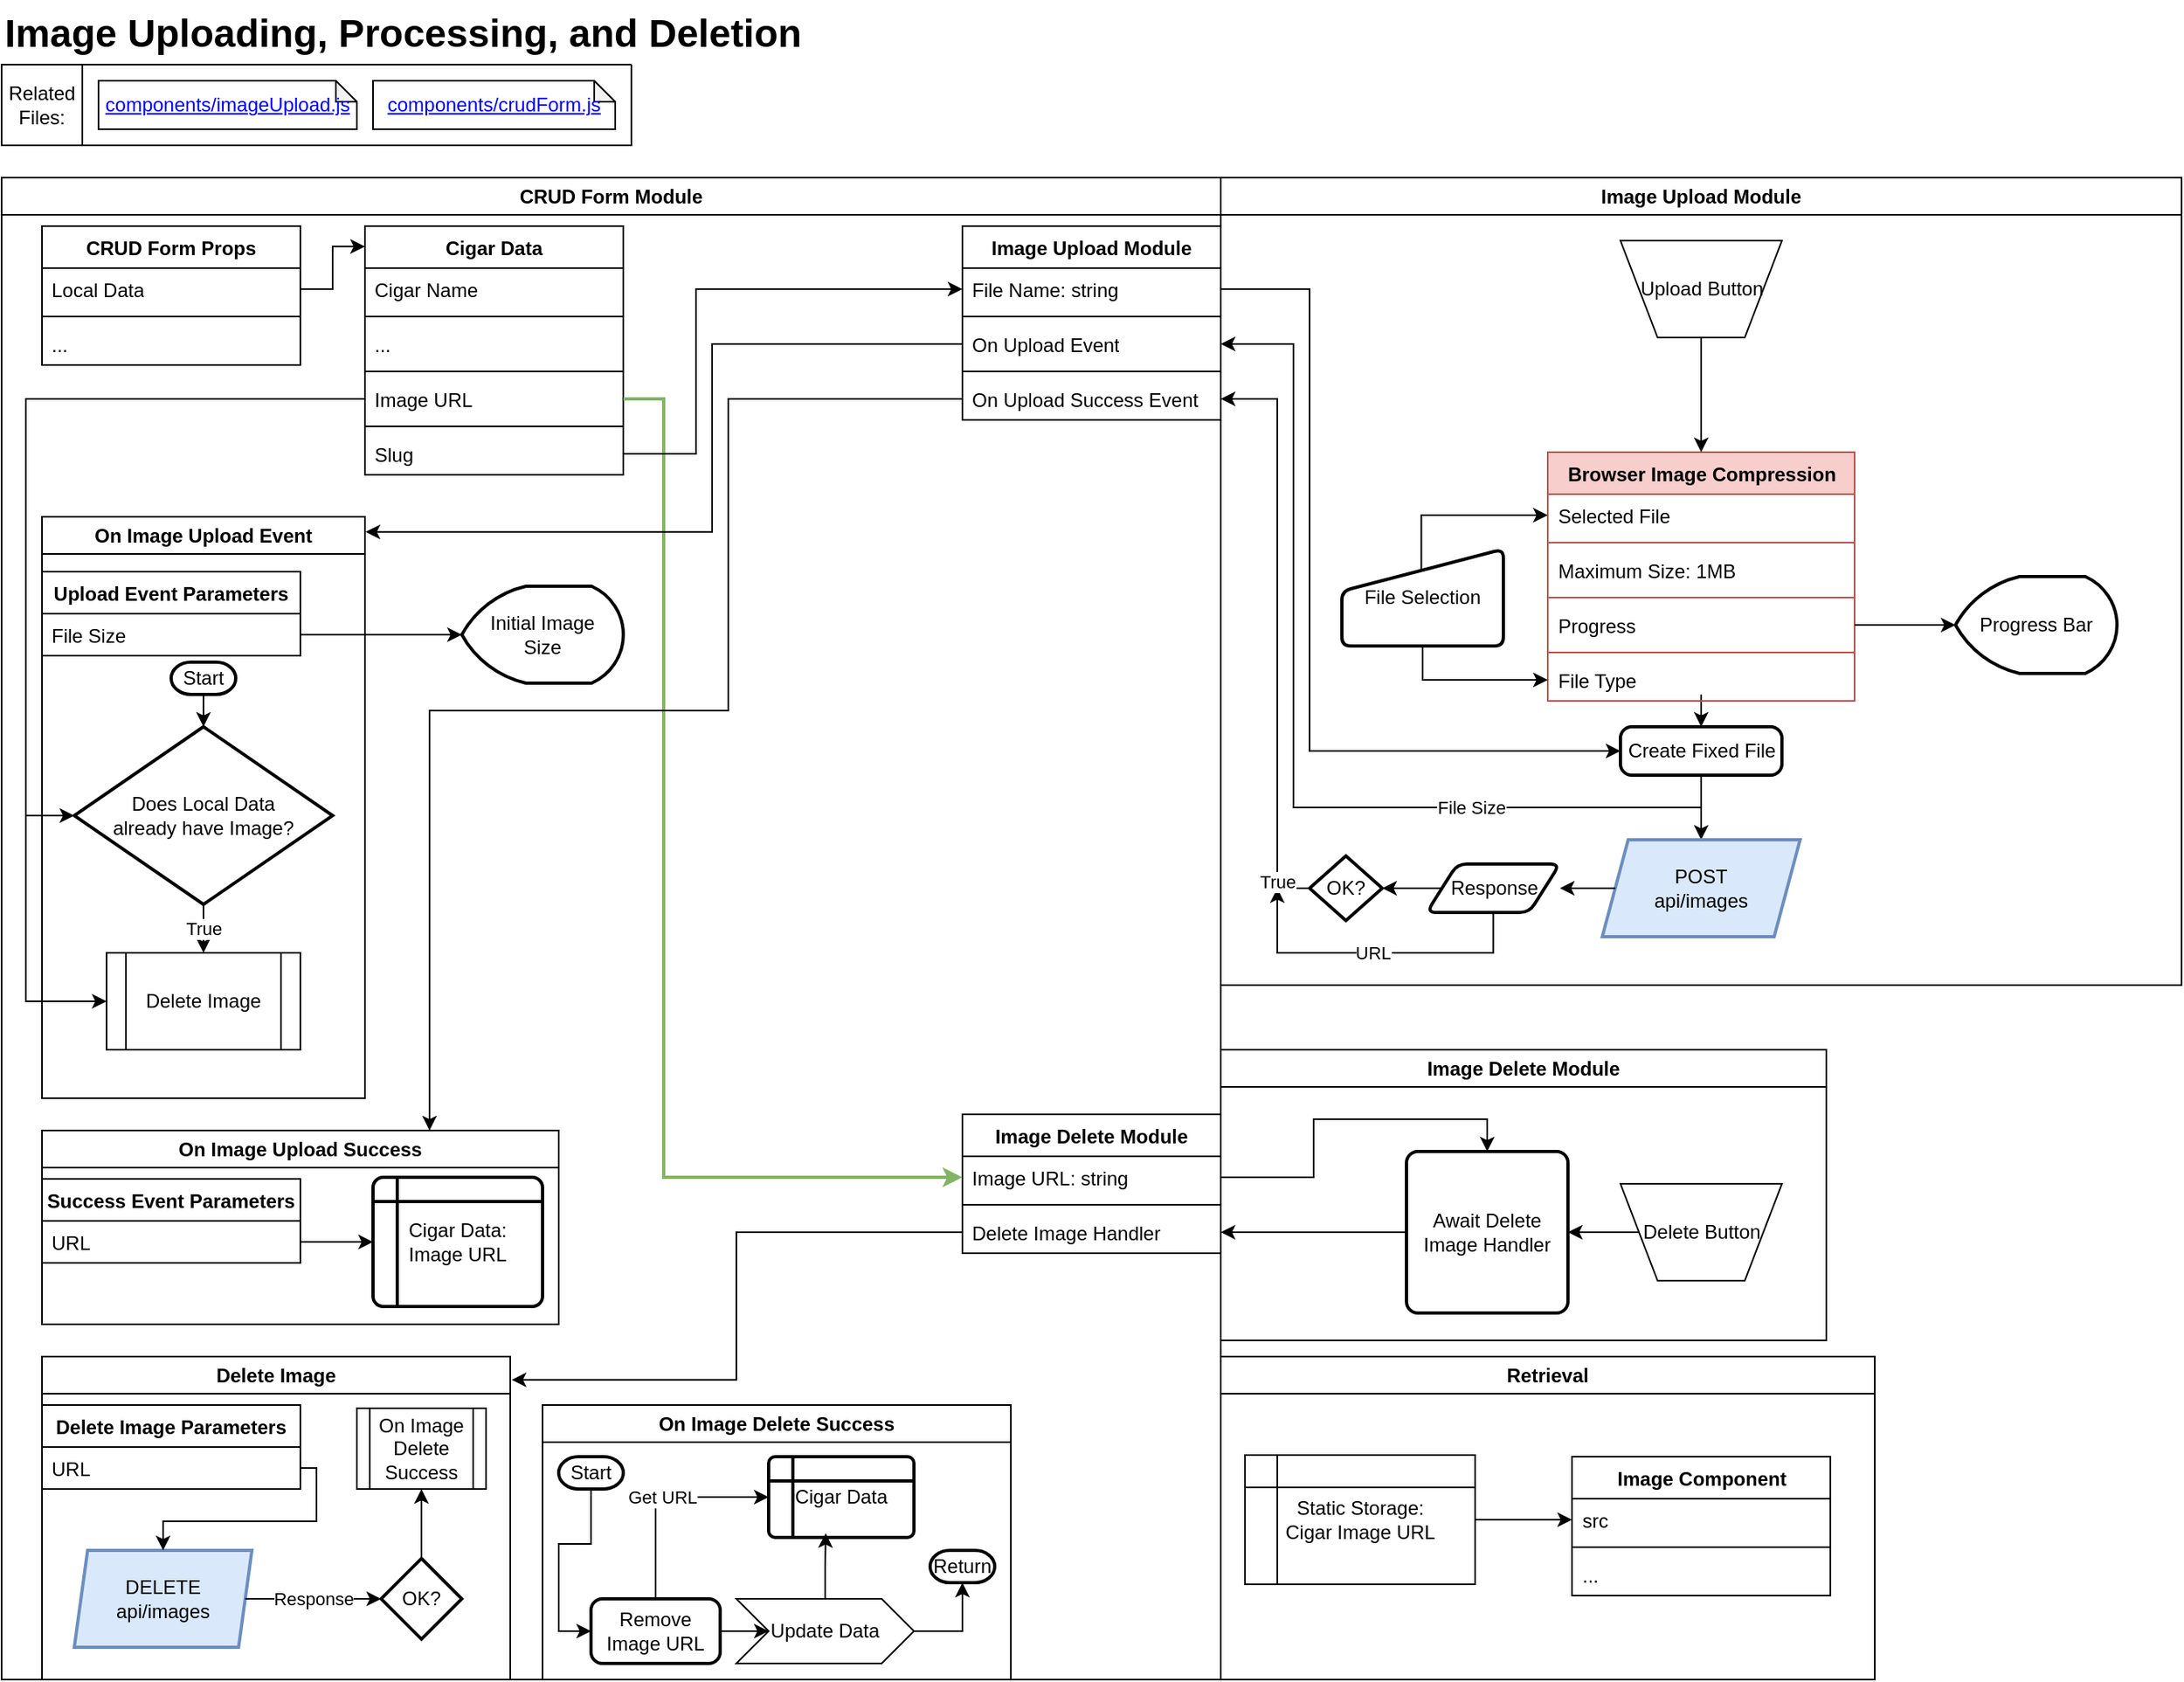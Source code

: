 <mxfile version="26.3.0">
  <diagram name="Page-1" id="mbChfrpj_03X7HOuWew1">
    <mxGraphModel dx="1084" dy="910" grid="1" gridSize="10" guides="1" tooltips="1" connect="1" arrows="1" fold="1" page="1" pageScale="1" pageWidth="850" pageHeight="1100" background="#ffffff" math="0" shadow="0">
      <root>
        <mxCell id="0" />
        <mxCell id="1" parent="0" />
        <mxCell id="zgXaqDFCprnik5w3uI3C-1" value="&lt;h1 style=&quot;margin-top: 0px;&quot;&gt;Image Uploading, Processing, and Deletion&lt;/h1&gt;" style="text;html=1;whiteSpace=wrap;overflow=hidden;rounded=0;" parent="1" vertex="1">
          <mxGeometry x="10" y="10" width="950" height="40" as="geometry" />
        </mxCell>
        <mxCell id="zgXaqDFCprnik5w3uI3C-2" value="Related Files:" style="whiteSpace=wrap;html=1;aspect=fixed;" parent="1" vertex="1">
          <mxGeometry x="10" y="50" width="50" height="50" as="geometry" />
        </mxCell>
        <mxCell id="zgXaqDFCprnik5w3uI3C-3" value="" style="swimlane;startSize=0;" parent="1" vertex="1">
          <mxGeometry x="60" y="50" width="340" height="50" as="geometry">
            <mxRectangle x="60" y="50" width="50" height="40" as="alternateBounds" />
          </mxGeometry>
        </mxCell>
        <mxCell id="zgXaqDFCprnik5w3uI3C-4" value="&lt;a href=&quot;https://github.com/macglencoe/EmporiumWebsite/blob/cms/components/imageUpload.js&quot;&gt;components/imageUpload.js&lt;/a&gt;" style="shape=note;whiteSpace=wrap;html=1;backgroundOutline=1;darkOpacity=0.05;size=13;" parent="zgXaqDFCprnik5w3uI3C-3" vertex="1">
          <mxGeometry x="10" y="10" width="160" height="30" as="geometry" />
        </mxCell>
        <mxCell id="zgXaqDFCprnik5w3uI3C-5" value="&lt;a href=&quot;https://github.com/macglencoe/EmporiumWebsite/blob/cms/components/crudForm.js&quot;&gt;components/crudForm.js&lt;/a&gt;" style="shape=note;whiteSpace=wrap;html=1;backgroundOutline=1;darkOpacity=0.05;size=13;" parent="zgXaqDFCprnik5w3uI3C-3" vertex="1">
          <mxGeometry x="180" y="10" width="150" height="30" as="geometry" />
        </mxCell>
        <mxCell id="zgXaqDFCprnik5w3uI3C-102" value="CRUD Form Module" style="swimlane;whiteSpace=wrap;html=1;" parent="1" vertex="1">
          <mxGeometry x="10" y="120" width="755" height="930" as="geometry" />
        </mxCell>
        <mxCell id="zgXaqDFCprnik5w3uI3C-7" value="CRUD Form Props" style="swimlane;fontStyle=1;align=center;verticalAlign=top;childLayout=stackLayout;horizontal=1;startSize=26;horizontalStack=0;resizeParent=1;resizeParentMax=0;resizeLast=0;collapsible=1;marginBottom=0;whiteSpace=wrap;html=1;" parent="zgXaqDFCprnik5w3uI3C-102" vertex="1">
          <mxGeometry x="25" y="30" width="160" height="86" as="geometry" />
        </mxCell>
        <mxCell id="zgXaqDFCprnik5w3uI3C-8" value="Local Data" style="text;strokeColor=none;fillColor=none;align=left;verticalAlign=top;spacingLeft=4;spacingRight=4;overflow=hidden;rotatable=0;points=[[0,0.5],[1,0.5]];portConstraint=eastwest;whiteSpace=wrap;html=1;" parent="zgXaqDFCprnik5w3uI3C-7" vertex="1">
          <mxGeometry y="26" width="160" height="26" as="geometry" />
        </mxCell>
        <mxCell id="zgXaqDFCprnik5w3uI3C-9" value="" style="line;strokeWidth=1;fillColor=none;align=left;verticalAlign=middle;spacingTop=-1;spacingLeft=3;spacingRight=3;rotatable=0;labelPosition=right;points=[];portConstraint=eastwest;strokeColor=inherit;" parent="zgXaqDFCprnik5w3uI3C-7" vertex="1">
          <mxGeometry y="52" width="160" height="8" as="geometry" />
        </mxCell>
        <mxCell id="zgXaqDFCprnik5w3uI3C-10" value="..." style="text;strokeColor=none;fillColor=none;align=left;verticalAlign=top;spacingLeft=4;spacingRight=4;overflow=hidden;rotatable=0;points=[[0,0.5],[1,0.5]];portConstraint=eastwest;whiteSpace=wrap;html=1;" parent="zgXaqDFCprnik5w3uI3C-7" vertex="1">
          <mxGeometry y="60" width="160" height="26" as="geometry" />
        </mxCell>
        <mxCell id="zgXaqDFCprnik5w3uI3C-11" value="On Image Upload Event" style="swimlane;whiteSpace=wrap;html=1;" parent="zgXaqDFCprnik5w3uI3C-102" vertex="1">
          <mxGeometry x="25" y="210" width="200" height="360" as="geometry" />
        </mxCell>
        <mxCell id="zgXaqDFCprnik5w3uI3C-33" value="Start" style="strokeWidth=2;html=1;shape=mxgraph.flowchart.terminator;whiteSpace=wrap;" parent="zgXaqDFCprnik5w3uI3C-11" vertex="1">
          <mxGeometry x="80" y="90" width="40" height="20" as="geometry" />
        </mxCell>
        <mxCell id="zgXaqDFCprnik5w3uI3C-42" value="True" style="edgeStyle=orthogonalEdgeStyle;rounded=0;orthogonalLoop=1;jettySize=auto;html=1;entryX=0.5;entryY=0;entryDx=0;entryDy=0;" parent="zgXaqDFCprnik5w3uI3C-11" source="zgXaqDFCprnik5w3uI3C-34" target="zgXaqDFCprnik5w3uI3C-40" edge="1">
          <mxGeometry relative="1" as="geometry" />
        </mxCell>
        <mxCell id="zgXaqDFCprnik5w3uI3C-34" value="Does Local Data&lt;div&gt;already have Image?&lt;/div&gt;" style="strokeWidth=2;html=1;shape=mxgraph.flowchart.decision;whiteSpace=wrap;" parent="zgXaqDFCprnik5w3uI3C-11" vertex="1">
          <mxGeometry x="20" y="130" width="160" height="110" as="geometry" />
        </mxCell>
        <mxCell id="zgXaqDFCprnik5w3uI3C-36" style="edgeStyle=orthogonalEdgeStyle;rounded=0;orthogonalLoop=1;jettySize=auto;html=1;entryX=0.5;entryY=0;entryDx=0;entryDy=0;entryPerimeter=0;" parent="zgXaqDFCprnik5w3uI3C-11" source="zgXaqDFCprnik5w3uI3C-33" target="zgXaqDFCprnik5w3uI3C-34" edge="1">
          <mxGeometry relative="1" as="geometry" />
        </mxCell>
        <mxCell id="zgXaqDFCprnik5w3uI3C-40" value="Delete Image" style="shape=process;whiteSpace=wrap;html=1;backgroundOutline=1;" parent="zgXaqDFCprnik5w3uI3C-11" vertex="1">
          <mxGeometry x="40" y="270" width="120" height="60" as="geometry" />
        </mxCell>
        <mxCell id="zgXaqDFCprnik5w3uI3C-44" value="Upload Event Parameters" style="swimlane;fontStyle=1;align=center;verticalAlign=top;childLayout=stackLayout;horizontal=1;startSize=26;horizontalStack=0;resizeParent=1;resizeParentMax=0;resizeLast=0;collapsible=1;marginBottom=0;whiteSpace=wrap;html=1;" parent="zgXaqDFCprnik5w3uI3C-11" vertex="1">
          <mxGeometry y="34" width="160" height="52" as="geometry" />
        </mxCell>
        <mxCell id="zgXaqDFCprnik5w3uI3C-45" value="File Size" style="text;strokeColor=none;fillColor=none;align=left;verticalAlign=top;spacingLeft=4;spacingRight=4;overflow=hidden;rotatable=0;points=[[0,0.5],[1,0.5]];portConstraint=eastwest;whiteSpace=wrap;html=1;" parent="zgXaqDFCprnik5w3uI3C-44" vertex="1">
          <mxGeometry y="26" width="160" height="26" as="geometry" />
        </mxCell>
        <mxCell id="zgXaqDFCprnik5w3uI3C-12" value="On Image Upload Success" style="swimlane;whiteSpace=wrap;html=1;" parent="zgXaqDFCprnik5w3uI3C-102" vertex="1">
          <mxGeometry x="25" y="590" width="320" height="120" as="geometry" />
        </mxCell>
        <mxCell id="zgXaqDFCprnik5w3uI3C-54" value="Cigar&amp;nbsp;&lt;span style=&quot;background-color: transparent; color: light-dark(rgb(0, 0, 0), rgb(255, 255, 255));&quot;&gt;Data:&lt;/span&gt;&lt;div&gt;Image URL&lt;/div&gt;" style="shape=internalStorage;whiteSpace=wrap;html=1;dx=15;dy=15;rounded=1;arcSize=8;strokeWidth=2;" parent="zgXaqDFCprnik5w3uI3C-12" vertex="1">
          <mxGeometry x="205" y="29" width="105" height="80" as="geometry" />
        </mxCell>
        <mxCell id="zgXaqDFCprnik5w3uI3C-13" value="Image Upload Module" style="swimlane;fontStyle=1;align=center;verticalAlign=top;childLayout=stackLayout;horizontal=1;startSize=26;horizontalStack=0;resizeParent=1;resizeParentMax=0;resizeLast=0;collapsible=1;marginBottom=0;whiteSpace=wrap;html=1;" parent="zgXaqDFCprnik5w3uI3C-102" vertex="1">
          <mxGeometry x="595" y="30" width="160" height="120" as="geometry" />
        </mxCell>
        <mxCell id="zgXaqDFCprnik5w3uI3C-16" value="File Name: string" style="text;strokeColor=none;fillColor=none;align=left;verticalAlign=top;spacingLeft=4;spacingRight=4;overflow=hidden;rotatable=0;points=[[0,0.5],[1,0.5]];portConstraint=eastwest;whiteSpace=wrap;html=1;" parent="zgXaqDFCprnik5w3uI3C-13" vertex="1">
          <mxGeometry y="26" width="160" height="26" as="geometry" />
        </mxCell>
        <mxCell id="zgXaqDFCprnik5w3uI3C-18" value="" style="line;strokeWidth=1;fillColor=none;align=left;verticalAlign=middle;spacingTop=-1;spacingLeft=3;spacingRight=3;rotatable=0;labelPosition=right;points=[];portConstraint=eastwest;strokeColor=inherit;" parent="zgXaqDFCprnik5w3uI3C-13" vertex="1">
          <mxGeometry y="52" width="160" height="8" as="geometry" />
        </mxCell>
        <mxCell id="zgXaqDFCprnik5w3uI3C-17" value="On Upload Event" style="text;strokeColor=none;fillColor=none;align=left;verticalAlign=top;spacingLeft=4;spacingRight=4;overflow=hidden;rotatable=0;points=[[0,0.5],[1,0.5]];portConstraint=eastwest;whiteSpace=wrap;html=1;" parent="zgXaqDFCprnik5w3uI3C-13" vertex="1">
          <mxGeometry y="60" width="160" height="26" as="geometry" />
        </mxCell>
        <mxCell id="zgXaqDFCprnik5w3uI3C-19" value="" style="line;strokeWidth=1;fillColor=none;align=left;verticalAlign=middle;spacingTop=-1;spacingLeft=3;spacingRight=3;rotatable=0;labelPosition=right;points=[];portConstraint=eastwest;strokeColor=inherit;" parent="zgXaqDFCprnik5w3uI3C-13" vertex="1">
          <mxGeometry y="86" width="160" height="8" as="geometry" />
        </mxCell>
        <mxCell id="zgXaqDFCprnik5w3uI3C-20" value="On Upload Success Event" style="text;strokeColor=none;fillColor=none;align=left;verticalAlign=top;spacingLeft=4;spacingRight=4;overflow=hidden;rotatable=0;points=[[0,0.5],[1,0.5]];portConstraint=eastwest;whiteSpace=wrap;html=1;" parent="zgXaqDFCprnik5w3uI3C-13" vertex="1">
          <mxGeometry y="94" width="160" height="26" as="geometry" />
        </mxCell>
        <mxCell id="zgXaqDFCprnik5w3uI3C-21" value="Cigar Data" style="swimlane;fontStyle=1;align=center;verticalAlign=top;childLayout=stackLayout;horizontal=1;startSize=26;horizontalStack=0;resizeParent=1;resizeParentMax=0;resizeLast=0;collapsible=1;marginBottom=0;whiteSpace=wrap;html=1;" parent="zgXaqDFCprnik5w3uI3C-102" vertex="1">
          <mxGeometry x="225" y="30" width="160" height="154" as="geometry" />
        </mxCell>
        <mxCell id="zgXaqDFCprnik5w3uI3C-22" value="Cigar Name" style="text;strokeColor=none;fillColor=none;align=left;verticalAlign=top;spacingLeft=4;spacingRight=4;overflow=hidden;rotatable=0;points=[[0,0.5],[1,0.5]];portConstraint=eastwest;whiteSpace=wrap;html=1;" parent="zgXaqDFCprnik5w3uI3C-21" vertex="1">
          <mxGeometry y="26" width="160" height="26" as="geometry" />
        </mxCell>
        <mxCell id="zgXaqDFCprnik5w3uI3C-23" value="" style="line;strokeWidth=1;fillColor=none;align=left;verticalAlign=middle;spacingTop=-1;spacingLeft=3;spacingRight=3;rotatable=0;labelPosition=right;points=[];portConstraint=eastwest;strokeColor=inherit;" parent="zgXaqDFCprnik5w3uI3C-21" vertex="1">
          <mxGeometry y="52" width="160" height="8" as="geometry" />
        </mxCell>
        <mxCell id="zgXaqDFCprnik5w3uI3C-24" value="..." style="text;strokeColor=none;fillColor=none;align=left;verticalAlign=top;spacingLeft=4;spacingRight=4;overflow=hidden;rotatable=0;points=[[0,0.5],[1,0.5]];portConstraint=eastwest;whiteSpace=wrap;html=1;" parent="zgXaqDFCprnik5w3uI3C-21" vertex="1">
          <mxGeometry y="60" width="160" height="26" as="geometry" />
        </mxCell>
        <mxCell id="zgXaqDFCprnik5w3uI3C-25" value="" style="line;strokeWidth=1;fillColor=none;align=left;verticalAlign=middle;spacingTop=-1;spacingLeft=3;spacingRight=3;rotatable=0;labelPosition=right;points=[];portConstraint=eastwest;strokeColor=inherit;" parent="zgXaqDFCprnik5w3uI3C-21" vertex="1">
          <mxGeometry y="86" width="160" height="8" as="geometry" />
        </mxCell>
        <mxCell id="zgXaqDFCprnik5w3uI3C-26" value="Image URL" style="text;strokeColor=none;fillColor=none;align=left;verticalAlign=top;spacingLeft=4;spacingRight=4;overflow=hidden;rotatable=0;points=[[0,0.5],[1,0.5]];portConstraint=eastwest;whiteSpace=wrap;html=1;" parent="zgXaqDFCprnik5w3uI3C-21" vertex="1">
          <mxGeometry y="94" width="160" height="26" as="geometry" />
        </mxCell>
        <mxCell id="zgXaqDFCprnik5w3uI3C-27" value="" style="line;strokeWidth=1;fillColor=none;align=left;verticalAlign=middle;spacingTop=-1;spacingLeft=3;spacingRight=3;rotatable=0;labelPosition=right;points=[];portConstraint=eastwest;strokeColor=inherit;" parent="zgXaqDFCprnik5w3uI3C-21" vertex="1">
          <mxGeometry y="120" width="160" height="8" as="geometry" />
        </mxCell>
        <mxCell id="zgXaqDFCprnik5w3uI3C-28" value="Slug" style="text;strokeColor=none;fillColor=none;align=left;verticalAlign=top;spacingLeft=4;spacingRight=4;overflow=hidden;rotatable=0;points=[[0,0.5],[1,0.5]];portConstraint=eastwest;whiteSpace=wrap;html=1;" parent="zgXaqDFCprnik5w3uI3C-21" vertex="1">
          <mxGeometry y="128" width="160" height="26" as="geometry" />
        </mxCell>
        <mxCell id="zgXaqDFCprnik5w3uI3C-29" style="edgeStyle=orthogonalEdgeStyle;rounded=0;orthogonalLoop=1;jettySize=auto;html=1;entryX=0;entryY=0.082;entryDx=0;entryDy=0;entryPerimeter=0;" parent="zgXaqDFCprnik5w3uI3C-102" source="zgXaqDFCprnik5w3uI3C-8" target="zgXaqDFCprnik5w3uI3C-21" edge="1">
          <mxGeometry relative="1" as="geometry" />
        </mxCell>
        <mxCell id="zgXaqDFCprnik5w3uI3C-32" value="Delete Image" style="swimlane;whiteSpace=wrap;html=1;" parent="zgXaqDFCprnik5w3uI3C-102" vertex="1">
          <mxGeometry x="25" y="730" width="290" height="200" as="geometry" />
        </mxCell>
        <mxCell id="zgXaqDFCprnik5w3uI3C-60" value="DELETE&lt;div&gt;api/images&lt;/div&gt;" style="shape=parallelogram;html=1;strokeWidth=2;perimeter=parallelogramPerimeter;whiteSpace=wrap;rounded=1;arcSize=0;size=0.075;fillColor=#dae8fc;strokeColor=#6c8ebf;" parent="zgXaqDFCprnik5w3uI3C-32" vertex="1">
          <mxGeometry x="20" y="120" width="110" height="60" as="geometry" />
        </mxCell>
        <mxCell id="zgXaqDFCprnik5w3uI3C-61" value="Delete Image Parameters" style="swimlane;fontStyle=1;align=center;verticalAlign=top;childLayout=stackLayout;horizontal=1;startSize=26;horizontalStack=0;resizeParent=1;resizeParentMax=0;resizeLast=0;collapsible=1;marginBottom=0;whiteSpace=wrap;html=1;" parent="zgXaqDFCprnik5w3uI3C-32" vertex="1">
          <mxGeometry y="30" width="160" height="52" as="geometry" />
        </mxCell>
        <mxCell id="zgXaqDFCprnik5w3uI3C-62" value="URL" style="text;strokeColor=none;fillColor=none;align=left;verticalAlign=top;spacingLeft=4;spacingRight=4;overflow=hidden;rotatable=0;points=[[0,0.5],[1,0.5]];portConstraint=eastwest;whiteSpace=wrap;html=1;" parent="zgXaqDFCprnik5w3uI3C-61" vertex="1">
          <mxGeometry y="26" width="160" height="26" as="geometry" />
        </mxCell>
        <mxCell id="zgXaqDFCprnik5w3uI3C-63" style="edgeStyle=orthogonalEdgeStyle;rounded=0;orthogonalLoop=1;jettySize=auto;html=1;entryX=0.5;entryY=0;entryDx=0;entryDy=0;" parent="zgXaqDFCprnik5w3uI3C-32" source="zgXaqDFCprnik5w3uI3C-62" target="zgXaqDFCprnik5w3uI3C-60" edge="1">
          <mxGeometry relative="1" as="geometry">
            <Array as="points">
              <mxPoint x="170" y="69" />
              <mxPoint x="170" y="102" />
              <mxPoint x="75" y="102" />
            </Array>
          </mxGeometry>
        </mxCell>
        <mxCell id="zgXaqDFCprnik5w3uI3C-70" style="edgeStyle=orthogonalEdgeStyle;rounded=0;orthogonalLoop=1;jettySize=auto;html=1;entryX=0.5;entryY=1;entryDx=0;entryDy=0;" parent="zgXaqDFCprnik5w3uI3C-32" source="zgXaqDFCprnik5w3uI3C-67" target="zgXaqDFCprnik5w3uI3C-69" edge="1">
          <mxGeometry relative="1" as="geometry" />
        </mxCell>
        <mxCell id="zgXaqDFCprnik5w3uI3C-67" value="OK?" style="strokeWidth=2;html=1;shape=mxgraph.flowchart.decision;whiteSpace=wrap;" parent="zgXaqDFCprnik5w3uI3C-32" vertex="1">
          <mxGeometry x="210" y="125" width="50" height="50" as="geometry" />
        </mxCell>
        <mxCell id="zgXaqDFCprnik5w3uI3C-66" value="Response" style="edgeStyle=orthogonalEdgeStyle;rounded=0;orthogonalLoop=1;jettySize=auto;html=1;" parent="zgXaqDFCprnik5w3uI3C-32" source="zgXaqDFCprnik5w3uI3C-60" target="zgXaqDFCprnik5w3uI3C-67" edge="1">
          <mxGeometry relative="1" as="geometry">
            <mxPoint x="200" y="150" as="targetPoint" />
          </mxGeometry>
        </mxCell>
        <mxCell id="zgXaqDFCprnik5w3uI3C-69" value="On Image Delete Success" style="shape=process;whiteSpace=wrap;html=1;backgroundOutline=1;" parent="zgXaqDFCprnik5w3uI3C-32" vertex="1">
          <mxGeometry x="195" y="32" width="80" height="50" as="geometry" />
        </mxCell>
        <mxCell id="zgXaqDFCprnik5w3uI3C-41" style="edgeStyle=orthogonalEdgeStyle;rounded=0;orthogonalLoop=1;jettySize=auto;html=1;entryX=0;entryY=0.5;entryDx=0;entryDy=0;" parent="zgXaqDFCprnik5w3uI3C-102" source="zgXaqDFCprnik5w3uI3C-26" target="zgXaqDFCprnik5w3uI3C-40" edge="1">
          <mxGeometry relative="1" as="geometry">
            <Array as="points">
              <mxPoint x="15" y="137" />
              <mxPoint x="15" y="510" />
            </Array>
          </mxGeometry>
        </mxCell>
        <mxCell id="zgXaqDFCprnik5w3uI3C-48" style="edgeStyle=orthogonalEdgeStyle;rounded=0;orthogonalLoop=1;jettySize=auto;html=1;entryX=0;entryY=0.5;entryDx=0;entryDy=0;entryPerimeter=0;" parent="zgXaqDFCprnik5w3uI3C-102" source="zgXaqDFCprnik5w3uI3C-26" target="zgXaqDFCprnik5w3uI3C-34" edge="1">
          <mxGeometry relative="1" as="geometry">
            <Array as="points">
              <mxPoint x="15" y="137" />
              <mxPoint x="15" y="395" />
            </Array>
          </mxGeometry>
        </mxCell>
        <mxCell id="zgXaqDFCprnik5w3uI3C-55" value="Success Event Parameters" style="swimlane;fontStyle=1;align=center;verticalAlign=top;childLayout=stackLayout;horizontal=1;startSize=26;horizontalStack=0;resizeParent=1;resizeParentMax=0;resizeLast=0;collapsible=1;marginBottom=0;whiteSpace=wrap;html=1;" parent="zgXaqDFCprnik5w3uI3C-102" vertex="1">
          <mxGeometry x="25" y="620" width="160" height="52" as="geometry" />
        </mxCell>
        <mxCell id="zgXaqDFCprnik5w3uI3C-56" value="URL" style="text;strokeColor=none;fillColor=none;align=left;verticalAlign=top;spacingLeft=4;spacingRight=4;overflow=hidden;rotatable=0;points=[[0,0.5],[1,0.5]];portConstraint=eastwest;whiteSpace=wrap;html=1;" parent="zgXaqDFCprnik5w3uI3C-55" vertex="1">
          <mxGeometry y="26" width="160" height="26" as="geometry" />
        </mxCell>
        <mxCell id="zgXaqDFCprnik5w3uI3C-58" style="edgeStyle=orthogonalEdgeStyle;rounded=0;orthogonalLoop=1;jettySize=auto;html=1;entryX=0;entryY=0.5;entryDx=0;entryDy=0;" parent="zgXaqDFCprnik5w3uI3C-102" source="zgXaqDFCprnik5w3uI3C-56" target="zgXaqDFCprnik5w3uI3C-54" edge="1">
          <mxGeometry relative="1" as="geometry" />
        </mxCell>
        <mxCell id="zgXaqDFCprnik5w3uI3C-71" value="On Image Delete Success" style="swimlane;whiteSpace=wrap;html=1;" parent="zgXaqDFCprnik5w3uI3C-102" vertex="1">
          <mxGeometry x="335" y="760" width="290" height="170" as="geometry" />
        </mxCell>
        <mxCell id="zgXaqDFCprnik5w3uI3C-82" value="Get URL" style="edgeStyle=orthogonalEdgeStyle;rounded=0;orthogonalLoop=1;jettySize=auto;html=1;entryX=0;entryY=0.5;entryDx=0;entryDy=0;" parent="zgXaqDFCprnik5w3uI3C-71" source="zgXaqDFCprnik5w3uI3C-73" target="zgXaqDFCprnik5w3uI3C-72" edge="1">
          <mxGeometry relative="1" as="geometry">
            <Array as="points">
              <mxPoint x="70" y="57" />
            </Array>
          </mxGeometry>
        </mxCell>
        <mxCell id="zgXaqDFCprnik5w3uI3C-87" style="edgeStyle=orthogonalEdgeStyle;rounded=0;orthogonalLoop=1;jettySize=auto;html=1;entryX=0;entryY=0.5;entryDx=0;entryDy=0;" parent="zgXaqDFCprnik5w3uI3C-71" source="zgXaqDFCprnik5w3uI3C-73" target="zgXaqDFCprnik5w3uI3C-86" edge="1">
          <mxGeometry relative="1" as="geometry" />
        </mxCell>
        <mxCell id="zgXaqDFCprnik5w3uI3C-73" value="Remove Image URL" style="rounded=1;whiteSpace=wrap;html=1;absoluteArcSize=1;arcSize=14;strokeWidth=2;" parent="zgXaqDFCprnik5w3uI3C-71" vertex="1">
          <mxGeometry x="30" y="120" width="80" height="40" as="geometry" />
        </mxCell>
        <mxCell id="zgXaqDFCprnik5w3uI3C-81" style="edgeStyle=orthogonalEdgeStyle;rounded=0;orthogonalLoop=1;jettySize=auto;html=1;entryX=0;entryY=0.5;entryDx=0;entryDy=0;" parent="zgXaqDFCprnik5w3uI3C-71" source="zgXaqDFCprnik5w3uI3C-78" target="zgXaqDFCprnik5w3uI3C-73" edge="1">
          <mxGeometry relative="1" as="geometry" />
        </mxCell>
        <mxCell id="zgXaqDFCprnik5w3uI3C-78" value="Start" style="strokeWidth=2;html=1;shape=mxgraph.flowchart.terminator;whiteSpace=wrap;" parent="zgXaqDFCprnik5w3uI3C-71" vertex="1">
          <mxGeometry x="10" y="32" width="40" height="20" as="geometry" />
        </mxCell>
        <mxCell id="zgXaqDFCprnik5w3uI3C-72" value="Cigar Data" style="shape=internalStorage;whiteSpace=wrap;html=1;dx=15;dy=15;rounded=1;arcSize=8;strokeWidth=2;" parent="zgXaqDFCprnik5w3uI3C-71" vertex="1">
          <mxGeometry x="140" y="32" width="90" height="50" as="geometry" />
        </mxCell>
        <mxCell id="zgXaqDFCprnik5w3uI3C-86" value="Update Data" style="shape=step;perimeter=stepPerimeter;whiteSpace=wrap;html=1;fixedSize=1;" parent="zgXaqDFCprnik5w3uI3C-71" vertex="1">
          <mxGeometry x="120" y="120" width="110" height="40" as="geometry" />
        </mxCell>
        <mxCell id="zgXaqDFCprnik5w3uI3C-88" style="edgeStyle=orthogonalEdgeStyle;rounded=0;orthogonalLoop=1;jettySize=auto;html=1;entryX=0.393;entryY=0.947;entryDx=0;entryDy=0;entryPerimeter=0;" parent="zgXaqDFCprnik5w3uI3C-71" source="zgXaqDFCprnik5w3uI3C-86" target="zgXaqDFCprnik5w3uI3C-72" edge="1">
          <mxGeometry relative="1" as="geometry" />
        </mxCell>
        <mxCell id="zgXaqDFCprnik5w3uI3C-89" value="Return" style="strokeWidth=2;html=1;shape=mxgraph.flowchart.terminator;whiteSpace=wrap;" parent="zgXaqDFCprnik5w3uI3C-71" vertex="1">
          <mxGeometry x="240" y="90" width="40" height="20" as="geometry" />
        </mxCell>
        <mxCell id="zgXaqDFCprnik5w3uI3C-91" style="edgeStyle=orthogonalEdgeStyle;rounded=0;orthogonalLoop=1;jettySize=auto;html=1;entryX=0.5;entryY=1;entryDx=0;entryDy=0;entryPerimeter=0;" parent="zgXaqDFCprnik5w3uI3C-71" source="zgXaqDFCprnik5w3uI3C-86" target="zgXaqDFCprnik5w3uI3C-89" edge="1">
          <mxGeometry relative="1" as="geometry" />
        </mxCell>
        <mxCell id="zgXaqDFCprnik5w3uI3C-93" value="Image Delete Module" style="swimlane;fontStyle=1;align=center;verticalAlign=top;childLayout=stackLayout;horizontal=1;startSize=26;horizontalStack=0;resizeParent=1;resizeParentMax=0;resizeLast=0;collapsible=1;marginBottom=0;whiteSpace=wrap;html=1;" parent="zgXaqDFCprnik5w3uI3C-102" vertex="1">
          <mxGeometry x="595" y="580" width="160" height="86" as="geometry" />
        </mxCell>
        <mxCell id="zgXaqDFCprnik5w3uI3C-94" value="Image URL: string" style="text;strokeColor=none;fillColor=none;align=left;verticalAlign=top;spacingLeft=4;spacingRight=4;overflow=hidden;rotatable=0;points=[[0,0.5],[1,0.5]];portConstraint=eastwest;whiteSpace=wrap;html=1;" parent="zgXaqDFCprnik5w3uI3C-93" vertex="1">
          <mxGeometry y="26" width="160" height="26" as="geometry" />
        </mxCell>
        <mxCell id="zgXaqDFCprnik5w3uI3C-95" value="" style="line;strokeWidth=1;fillColor=none;align=left;verticalAlign=middle;spacingTop=-1;spacingLeft=3;spacingRight=3;rotatable=0;labelPosition=right;points=[];portConstraint=eastwest;strokeColor=inherit;" parent="zgXaqDFCprnik5w3uI3C-93" vertex="1">
          <mxGeometry y="52" width="160" height="8" as="geometry" />
        </mxCell>
        <mxCell id="zgXaqDFCprnik5w3uI3C-100" value="Delete Image Handler" style="text;strokeColor=none;fillColor=none;align=left;verticalAlign=top;spacingLeft=4;spacingRight=4;overflow=hidden;rotatable=0;points=[[0,0.5],[1,0.5]];portConstraint=eastwest;whiteSpace=wrap;html=1;" parent="zgXaqDFCprnik5w3uI3C-93" vertex="1">
          <mxGeometry y="60" width="160" height="26" as="geometry" />
        </mxCell>
        <mxCell id="zgXaqDFCprnik5w3uI3C-105" style="edgeStyle=orthogonalEdgeStyle;rounded=0;orthogonalLoop=1;jettySize=auto;html=1;entryX=1.003;entryY=0.072;entryDx=0;entryDy=0;entryPerimeter=0;" parent="zgXaqDFCprnik5w3uI3C-102" source="zgXaqDFCprnik5w3uI3C-100" target="zgXaqDFCprnik5w3uI3C-32" edge="1">
          <mxGeometry relative="1" as="geometry" />
        </mxCell>
        <mxCell id="zgXaqDFCprnik5w3uI3C-106" style="edgeStyle=orthogonalEdgeStyle;rounded=0;orthogonalLoop=1;jettySize=auto;html=1;entryX=0;entryY=0.5;entryDx=0;entryDy=0;fillColor=#d5e8d4;strokeColor=#82b366;strokeWidth=2;" parent="zgXaqDFCprnik5w3uI3C-102" source="zgXaqDFCprnik5w3uI3C-26" target="zgXaqDFCprnik5w3uI3C-94" edge="1">
          <mxGeometry relative="1" as="geometry">
            <Array as="points">
              <mxPoint x="410" y="137" />
              <mxPoint x="410" y="619" />
            </Array>
          </mxGeometry>
        </mxCell>
        <mxCell id="zgXaqDFCprnik5w3uI3C-120" style="edgeStyle=orthogonalEdgeStyle;rounded=0;orthogonalLoop=1;jettySize=auto;html=1;entryX=0;entryY=0.5;entryDx=0;entryDy=0;" parent="zgXaqDFCprnik5w3uI3C-102" source="zgXaqDFCprnik5w3uI3C-28" target="zgXaqDFCprnik5w3uI3C-16" edge="1">
          <mxGeometry relative="1" as="geometry">
            <Array as="points">
              <mxPoint x="430" y="171" />
              <mxPoint x="430" y="69" />
            </Array>
          </mxGeometry>
        </mxCell>
        <mxCell id="zgXaqDFCprnik5w3uI3C-121" style="edgeStyle=orthogonalEdgeStyle;rounded=0;orthogonalLoop=1;jettySize=auto;html=1;entryX=1.002;entryY=0.026;entryDx=0;entryDy=0;entryPerimeter=0;" parent="zgXaqDFCprnik5w3uI3C-102" source="zgXaqDFCprnik5w3uI3C-17" target="zgXaqDFCprnik5w3uI3C-11" edge="1">
          <mxGeometry relative="1" as="geometry">
            <Array as="points">
              <mxPoint x="440" y="103" />
              <mxPoint x="440" y="219" />
            </Array>
          </mxGeometry>
        </mxCell>
        <mxCell id="zgXaqDFCprnik5w3uI3C-122" style="edgeStyle=orthogonalEdgeStyle;rounded=0;orthogonalLoop=1;jettySize=auto;html=1;entryX=0.75;entryY=0;entryDx=0;entryDy=0;" parent="zgXaqDFCprnik5w3uI3C-102" source="zgXaqDFCprnik5w3uI3C-20" target="zgXaqDFCprnik5w3uI3C-12" edge="1">
          <mxGeometry relative="1" as="geometry">
            <Array as="points">
              <mxPoint x="450" y="137" />
              <mxPoint x="450" y="330" />
              <mxPoint x="265" y="330" />
            </Array>
          </mxGeometry>
        </mxCell>
        <mxCell id="sK1xkeVj2ZGHZjQuy5Ok-3" value="Initial Image&lt;div&gt;Size&lt;/div&gt;" style="strokeWidth=2;html=1;shape=mxgraph.flowchart.display;whiteSpace=wrap;" parent="zgXaqDFCprnik5w3uI3C-102" vertex="1">
          <mxGeometry x="285" y="253" width="100" height="60" as="geometry" />
        </mxCell>
        <mxCell id="sK1xkeVj2ZGHZjQuy5Ok-4" style="edgeStyle=orthogonalEdgeStyle;rounded=0;orthogonalLoop=1;jettySize=auto;html=1;entryX=0;entryY=0.5;entryDx=0;entryDy=0;entryPerimeter=0;" parent="zgXaqDFCprnik5w3uI3C-102" source="zgXaqDFCprnik5w3uI3C-45" target="sK1xkeVj2ZGHZjQuy5Ok-3" edge="1">
          <mxGeometry relative="1" as="geometry" />
        </mxCell>
        <mxCell id="zgXaqDFCprnik5w3uI3C-104" value="Image Upload Module" style="swimlane;whiteSpace=wrap;html=1;" parent="1" vertex="1">
          <mxGeometry x="765" y="120" width="595" height="500" as="geometry" />
        </mxCell>
        <mxCell id="zgXaqDFCprnik5w3uI3C-124" style="edgeStyle=orthogonalEdgeStyle;rounded=0;orthogonalLoop=1;jettySize=auto;html=1;entryX=0.5;entryY=0;entryDx=0;entryDy=0;" parent="zgXaqDFCprnik5w3uI3C-104" source="zgXaqDFCprnik5w3uI3C-108" target="zgXaqDFCprnik5w3uI3C-123" edge="1">
          <mxGeometry relative="1" as="geometry" />
        </mxCell>
        <mxCell id="zgXaqDFCprnik5w3uI3C-108" value="Browser Image Compression" style="swimlane;fontStyle=1;align=center;verticalAlign=top;childLayout=stackLayout;horizontal=1;startSize=26;horizontalStack=0;resizeParent=1;resizeParentMax=0;resizeLast=0;collapsible=1;marginBottom=0;whiteSpace=wrap;html=1;fillColor=#f8cecc;strokeColor=#b85450;" parent="zgXaqDFCprnik5w3uI3C-104" vertex="1">
          <mxGeometry x="202.5" y="170" width="190" height="154" as="geometry" />
        </mxCell>
        <mxCell id="zgXaqDFCprnik5w3uI3C-126" value="Selected File" style="text;strokeColor=none;fillColor=none;align=left;verticalAlign=top;spacingLeft=4;spacingRight=4;overflow=hidden;rotatable=0;points=[[0,0.5],[1,0.5]];portConstraint=eastwest;whiteSpace=wrap;html=1;" parent="zgXaqDFCprnik5w3uI3C-108" vertex="1">
          <mxGeometry y="26" width="190" height="26" as="geometry" />
        </mxCell>
        <mxCell id="zgXaqDFCprnik5w3uI3C-127" value="" style="line;strokeWidth=1;fillColor=none;align=left;verticalAlign=middle;spacingTop=-1;spacingLeft=3;spacingRight=3;rotatable=0;labelPosition=right;points=[];portConstraint=eastwest;strokeColor=inherit;" parent="zgXaqDFCprnik5w3uI3C-108" vertex="1">
          <mxGeometry y="52" width="190" height="8" as="geometry" />
        </mxCell>
        <mxCell id="zgXaqDFCprnik5w3uI3C-109" value="Maximum Size: 1MB" style="text;strokeColor=none;fillColor=none;align=left;verticalAlign=top;spacingLeft=4;spacingRight=4;overflow=hidden;rotatable=0;points=[[0,0.5],[1,0.5]];portConstraint=eastwest;whiteSpace=wrap;html=1;" parent="zgXaqDFCprnik5w3uI3C-108" vertex="1">
          <mxGeometry y="60" width="190" height="26" as="geometry" />
        </mxCell>
        <mxCell id="zgXaqDFCprnik5w3uI3C-110" value="" style="line;strokeWidth=1;fillColor=none;align=left;verticalAlign=middle;spacingTop=-1;spacingLeft=3;spacingRight=3;rotatable=0;labelPosition=right;points=[];portConstraint=eastwest;strokeColor=inherit;" parent="zgXaqDFCprnik5w3uI3C-108" vertex="1">
          <mxGeometry y="86" width="190" height="8" as="geometry" />
        </mxCell>
        <mxCell id="zgXaqDFCprnik5w3uI3C-111" value="Progress" style="text;strokeColor=none;fillColor=none;align=left;verticalAlign=top;spacingLeft=4;spacingRight=4;overflow=hidden;rotatable=0;points=[[0,0.5],[1,0.5]];portConstraint=eastwest;whiteSpace=wrap;html=1;" parent="zgXaqDFCprnik5w3uI3C-108" vertex="1">
          <mxGeometry y="94" width="190" height="26" as="geometry" />
        </mxCell>
        <mxCell id="zgXaqDFCprnik5w3uI3C-112" value="" style="line;strokeWidth=1;fillColor=none;align=left;verticalAlign=middle;spacingTop=-1;spacingLeft=3;spacingRight=3;rotatable=0;labelPosition=right;points=[];portConstraint=eastwest;strokeColor=inherit;" parent="zgXaqDFCprnik5w3uI3C-108" vertex="1">
          <mxGeometry y="120" width="190" height="8" as="geometry" />
        </mxCell>
        <mxCell id="zgXaqDFCprnik5w3uI3C-113" value="File Type" style="text;strokeColor=none;fillColor=none;align=left;verticalAlign=top;spacingLeft=4;spacingRight=4;overflow=hidden;rotatable=0;points=[[0,0.5],[1,0.5]];portConstraint=eastwest;whiteSpace=wrap;html=1;" parent="zgXaqDFCprnik5w3uI3C-108" vertex="1">
          <mxGeometry y="128" width="190" height="26" as="geometry" />
        </mxCell>
        <mxCell id="zgXaqDFCprnik5w3uI3C-115" style="edgeStyle=orthogonalEdgeStyle;rounded=0;orthogonalLoop=1;jettySize=auto;html=1;entryX=0;entryY=0.5;entryDx=0;entryDy=0;" parent="zgXaqDFCprnik5w3uI3C-104" source="zgXaqDFCprnik5w3uI3C-114" target="zgXaqDFCprnik5w3uI3C-113" edge="1">
          <mxGeometry relative="1" as="geometry">
            <Array as="points">
              <mxPoint x="125" y="311" />
            </Array>
          </mxGeometry>
        </mxCell>
        <mxCell id="zgXaqDFCprnik5w3uI3C-128" style="edgeStyle=orthogonalEdgeStyle;rounded=0;orthogonalLoop=1;jettySize=auto;html=1;entryX=0;entryY=0.5;entryDx=0;entryDy=0;exitX=0.492;exitY=0.223;exitDx=0;exitDy=0;exitPerimeter=0;" parent="zgXaqDFCprnik5w3uI3C-104" source="zgXaqDFCprnik5w3uI3C-114" target="zgXaqDFCprnik5w3uI3C-126" edge="1">
          <mxGeometry relative="1" as="geometry" />
        </mxCell>
        <mxCell id="zgXaqDFCprnik5w3uI3C-114" value="File Selection" style="html=1;strokeWidth=2;shape=manualInput;whiteSpace=wrap;rounded=1;size=26;arcSize=11;" parent="zgXaqDFCprnik5w3uI3C-104" vertex="1">
          <mxGeometry x="75" y="230" width="100" height="60" as="geometry" />
        </mxCell>
        <mxCell id="zgXaqDFCprnik5w3uI3C-117" style="edgeStyle=orthogonalEdgeStyle;rounded=0;orthogonalLoop=1;jettySize=auto;html=1;entryX=0.5;entryY=0;entryDx=0;entryDy=0;" parent="zgXaqDFCprnik5w3uI3C-104" source="zgXaqDFCprnik5w3uI3C-116" target="zgXaqDFCprnik5w3uI3C-108" edge="1">
          <mxGeometry relative="1" as="geometry" />
        </mxCell>
        <mxCell id="zgXaqDFCprnik5w3uI3C-116" value="Upload Button" style="verticalLabelPosition=middle;verticalAlign=middle;html=1;shape=trapezoid;perimeter=trapezoidPerimeter;whiteSpace=wrap;size=0.23;arcSize=10;flipV=1;labelPosition=center;align=center;" parent="zgXaqDFCprnik5w3uI3C-104" vertex="1">
          <mxGeometry x="247.5" y="39" width="100" height="60" as="geometry" />
        </mxCell>
        <mxCell id="zgXaqDFCprnik5w3uI3C-132" style="edgeStyle=orthogonalEdgeStyle;rounded=0;orthogonalLoop=1;jettySize=auto;html=1;entryX=0.5;entryY=0;entryDx=0;entryDy=0;" parent="zgXaqDFCprnik5w3uI3C-104" source="zgXaqDFCprnik5w3uI3C-123" target="zgXaqDFCprnik5w3uI3C-131" edge="1">
          <mxGeometry relative="1" as="geometry" />
        </mxCell>
        <mxCell id="zgXaqDFCprnik5w3uI3C-123" value="Create Fixed File" style="rounded=1;whiteSpace=wrap;html=1;absoluteArcSize=1;arcSize=14;strokeWidth=2;" parent="zgXaqDFCprnik5w3uI3C-104" vertex="1">
          <mxGeometry x="247.5" y="340" width="100" height="30" as="geometry" />
        </mxCell>
        <mxCell id="zgXaqDFCprnik5w3uI3C-131" value="POST&lt;div&gt;api/images&lt;/div&gt;" style="shape=parallelogram;html=1;strokeWidth=2;perimeter=parallelogramPerimeter;whiteSpace=wrap;rounded=1;arcSize=0;size=0.131;fillColor=#dae8fc;strokeColor=#6c8ebf;" parent="zgXaqDFCprnik5w3uI3C-104" vertex="1">
          <mxGeometry x="236.25" y="410" width="122.5" height="60" as="geometry" />
        </mxCell>
        <mxCell id="zgXaqDFCprnik5w3uI3C-134" value="OK?" style="strokeWidth=2;html=1;shape=mxgraph.flowchart.decision;whiteSpace=wrap;" parent="zgXaqDFCprnik5w3uI3C-104" vertex="1">
          <mxGeometry x="55" y="420" width="45" height="40" as="geometry" />
        </mxCell>
        <mxCell id="zgXaqDFCprnik5w3uI3C-138" style="edgeStyle=orthogonalEdgeStyle;rounded=0;orthogonalLoop=1;jettySize=auto;html=1;entryX=1;entryY=0.5;entryDx=0;entryDy=0;entryPerimeter=0;" parent="zgXaqDFCprnik5w3uI3C-104" source="zgXaqDFCprnik5w3uI3C-140" target="zgXaqDFCprnik5w3uI3C-134" edge="1">
          <mxGeometry relative="1" as="geometry" />
        </mxCell>
        <mxCell id="zgXaqDFCprnik5w3uI3C-139" value="" style="edgeStyle=orthogonalEdgeStyle;rounded=0;orthogonalLoop=1;jettySize=auto;html=1;entryX=1;entryY=0.5;entryDx=0;entryDy=0;entryPerimeter=0;" parent="zgXaqDFCprnik5w3uI3C-104" source="zgXaqDFCprnik5w3uI3C-131" target="zgXaqDFCprnik5w3uI3C-140" edge="1">
          <mxGeometry relative="1" as="geometry">
            <mxPoint x="1009" y="560" as="sourcePoint" />
            <mxPoint x="912" y="560" as="targetPoint" />
          </mxGeometry>
        </mxCell>
        <mxCell id="zgXaqDFCprnik5w3uI3C-141" value="URL" style="edgeStyle=orthogonalEdgeStyle;rounded=0;orthogonalLoop=1;jettySize=auto;html=1;" parent="zgXaqDFCprnik5w3uI3C-104" source="zgXaqDFCprnik5w3uI3C-140" edge="1">
          <mxGeometry relative="1" as="geometry">
            <mxPoint x="35.0" y="440" as="targetPoint" />
            <Array as="points">
              <mxPoint x="169" y="480" />
              <mxPoint x="35" y="480" />
            </Array>
          </mxGeometry>
        </mxCell>
        <mxCell id="zgXaqDFCprnik5w3uI3C-140" value="Response" style="shape=parallelogram;html=1;strokeWidth=2;perimeter=parallelogramPerimeter;whiteSpace=wrap;rounded=1;arcSize=12;size=0.23;" parent="zgXaqDFCprnik5w3uI3C-104" vertex="1">
          <mxGeometry x="127.5" y="425" width="82.5" height="30" as="geometry" />
        </mxCell>
        <mxCell id="sK1xkeVj2ZGHZjQuy5Ok-1" value="Progress Bar" style="strokeWidth=2;html=1;shape=mxgraph.flowchart.display;whiteSpace=wrap;" parent="zgXaqDFCprnik5w3uI3C-104" vertex="1">
          <mxGeometry x="455" y="247" width="100" height="60" as="geometry" />
        </mxCell>
        <mxCell id="sK1xkeVj2ZGHZjQuy5Ok-2" style="edgeStyle=orthogonalEdgeStyle;rounded=0;orthogonalLoop=1;jettySize=auto;html=1;entryX=0;entryY=0.5;entryDx=0;entryDy=0;entryPerimeter=0;" parent="zgXaqDFCprnik5w3uI3C-104" source="zgXaqDFCprnik5w3uI3C-111" target="sK1xkeVj2ZGHZjQuy5Ok-1" edge="1">
          <mxGeometry relative="1" as="geometry" />
        </mxCell>
        <mxCell id="zgXaqDFCprnik5w3uI3C-125" style="edgeStyle=orthogonalEdgeStyle;rounded=0;orthogonalLoop=1;jettySize=auto;html=1;entryX=0;entryY=0.5;entryDx=0;entryDy=0;" parent="1" source="zgXaqDFCprnik5w3uI3C-16" target="zgXaqDFCprnik5w3uI3C-123" edge="1">
          <mxGeometry relative="1" as="geometry">
            <Array as="points">
              <mxPoint x="820" y="189" />
              <mxPoint x="820" y="475" />
            </Array>
          </mxGeometry>
        </mxCell>
        <mxCell id="zgXaqDFCprnik5w3uI3C-130" value="File Size" style="edgeStyle=orthogonalEdgeStyle;rounded=0;orthogonalLoop=1;jettySize=auto;html=1;entryX=1;entryY=0.5;entryDx=0;entryDy=0;" parent="1" source="zgXaqDFCprnik5w3uI3C-123" target="zgXaqDFCprnik5w3uI3C-17" edge="1">
          <mxGeometry x="-0.462" relative="1" as="geometry">
            <Array as="points">
              <mxPoint x="1062" y="510" />
              <mxPoint x="810" y="510" />
              <mxPoint x="810" y="223" />
            </Array>
            <mxPoint as="offset" />
          </mxGeometry>
        </mxCell>
        <mxCell id="zgXaqDFCprnik5w3uI3C-136" value="True" style="edgeStyle=orthogonalEdgeStyle;rounded=0;orthogonalLoop=1;jettySize=auto;html=1;" parent="1" source="zgXaqDFCprnik5w3uI3C-134" target="zgXaqDFCprnik5w3uI3C-20" edge="1">
          <mxGeometry x="-0.866" relative="1" as="geometry">
            <Array as="points">
              <mxPoint x="800" y="560" />
              <mxPoint x="800" y="257" />
            </Array>
            <mxPoint as="offset" />
          </mxGeometry>
        </mxCell>
        <mxCell id="zgXaqDFCprnik5w3uI3C-143" value="Image Delete Module" style="swimlane;whiteSpace=wrap;html=1;" parent="1" vertex="1">
          <mxGeometry x="765" y="660" width="375" height="180" as="geometry" />
        </mxCell>
        <mxCell id="zgXaqDFCprnik5w3uI3C-147" style="edgeStyle=orthogonalEdgeStyle;rounded=0;orthogonalLoop=1;jettySize=auto;html=1;entryX=1;entryY=0.5;entryDx=0;entryDy=0;" parent="zgXaqDFCprnik5w3uI3C-143" source="zgXaqDFCprnik5w3uI3C-144" target="zgXaqDFCprnik5w3uI3C-145" edge="1">
          <mxGeometry relative="1" as="geometry" />
        </mxCell>
        <mxCell id="zgXaqDFCprnik5w3uI3C-144" value="Delete Button" style="verticalLabelPosition=middle;verticalAlign=middle;html=1;shape=trapezoid;perimeter=trapezoidPerimeter;whiteSpace=wrap;size=0.23;arcSize=10;flipV=1;labelPosition=center;align=center;" parent="zgXaqDFCprnik5w3uI3C-143" vertex="1">
          <mxGeometry x="247.5" y="83" width="100" height="60" as="geometry" />
        </mxCell>
        <mxCell id="zgXaqDFCprnik5w3uI3C-145" value="Await Delete Image Handler" style="rounded=1;whiteSpace=wrap;html=1;absoluteArcSize=1;arcSize=14;strokeWidth=2;" parent="zgXaqDFCprnik5w3uI3C-143" vertex="1">
          <mxGeometry x="115" y="63" width="100" height="100" as="geometry" />
        </mxCell>
        <mxCell id="zgXaqDFCprnik5w3uI3C-146" style="edgeStyle=orthogonalEdgeStyle;rounded=0;orthogonalLoop=1;jettySize=auto;html=1;entryX=0.5;entryY=0;entryDx=0;entryDy=0;" parent="1" source="zgXaqDFCprnik5w3uI3C-94" target="zgXaqDFCprnik5w3uI3C-145" edge="1">
          <mxGeometry relative="1" as="geometry" />
        </mxCell>
        <mxCell id="zgXaqDFCprnik5w3uI3C-148" style="edgeStyle=orthogonalEdgeStyle;rounded=0;orthogonalLoop=1;jettySize=auto;html=1;entryX=1;entryY=0.5;entryDx=0;entryDy=0;" parent="1" source="zgXaqDFCprnik5w3uI3C-145" target="zgXaqDFCprnik5w3uI3C-100" edge="1">
          <mxGeometry relative="1" as="geometry" />
        </mxCell>
        <mxCell id="zgXaqDFCprnik5w3uI3C-152" value="Retrieval" style="swimlane;whiteSpace=wrap;html=1;" parent="1" vertex="1">
          <mxGeometry x="765" y="850" width="405" height="200" as="geometry" />
        </mxCell>
        <mxCell id="zgXaqDFCprnik5w3uI3C-153" value="Image Component" style="swimlane;fontStyle=1;align=center;verticalAlign=top;childLayout=stackLayout;horizontal=1;startSize=26;horizontalStack=0;resizeParent=1;resizeParentMax=0;resizeLast=0;collapsible=1;marginBottom=0;whiteSpace=wrap;html=1;" parent="zgXaqDFCprnik5w3uI3C-152" vertex="1">
          <mxGeometry x="217.5" y="62" width="160" height="86" as="geometry" />
        </mxCell>
        <mxCell id="zgXaqDFCprnik5w3uI3C-154" value="src" style="text;strokeColor=none;fillColor=none;align=left;verticalAlign=top;spacingLeft=4;spacingRight=4;overflow=hidden;rotatable=0;points=[[0,0.5],[1,0.5]];portConstraint=eastwest;whiteSpace=wrap;html=1;" parent="zgXaqDFCprnik5w3uI3C-153" vertex="1">
          <mxGeometry y="26" width="160" height="26" as="geometry" />
        </mxCell>
        <mxCell id="zgXaqDFCprnik5w3uI3C-155" value="" style="line;strokeWidth=1;fillColor=none;align=left;verticalAlign=middle;spacingTop=-1;spacingLeft=3;spacingRight=3;rotatable=0;labelPosition=right;points=[];portConstraint=eastwest;strokeColor=inherit;" parent="zgXaqDFCprnik5w3uI3C-153" vertex="1">
          <mxGeometry y="52" width="160" height="8" as="geometry" />
        </mxCell>
        <mxCell id="zgXaqDFCprnik5w3uI3C-156" value="..." style="text;strokeColor=none;fillColor=none;align=left;verticalAlign=top;spacingLeft=4;spacingRight=4;overflow=hidden;rotatable=0;points=[[0,0.5],[1,0.5]];portConstraint=eastwest;whiteSpace=wrap;html=1;" parent="zgXaqDFCprnik5w3uI3C-153" vertex="1">
          <mxGeometry y="60" width="160" height="26" as="geometry" />
        </mxCell>
        <mxCell id="zgXaqDFCprnik5w3uI3C-158" style="edgeStyle=orthogonalEdgeStyle;rounded=0;orthogonalLoop=1;jettySize=auto;html=1;entryX=0;entryY=0.5;entryDx=0;entryDy=0;" parent="zgXaqDFCprnik5w3uI3C-152" source="zgXaqDFCprnik5w3uI3C-157" target="zgXaqDFCprnik5w3uI3C-154" edge="1">
          <mxGeometry relative="1" as="geometry" />
        </mxCell>
        <mxCell id="zgXaqDFCprnik5w3uI3C-157" value="Static Storage:&lt;div&gt;Cigar Image URL&lt;/div&gt;" style="shape=internalStorage;whiteSpace=wrap;html=1;backgroundOutline=1;" parent="zgXaqDFCprnik5w3uI3C-152" vertex="1">
          <mxGeometry x="15" y="61" width="142.5" height="80" as="geometry" />
        </mxCell>
      </root>
    </mxGraphModel>
  </diagram>
</mxfile>
